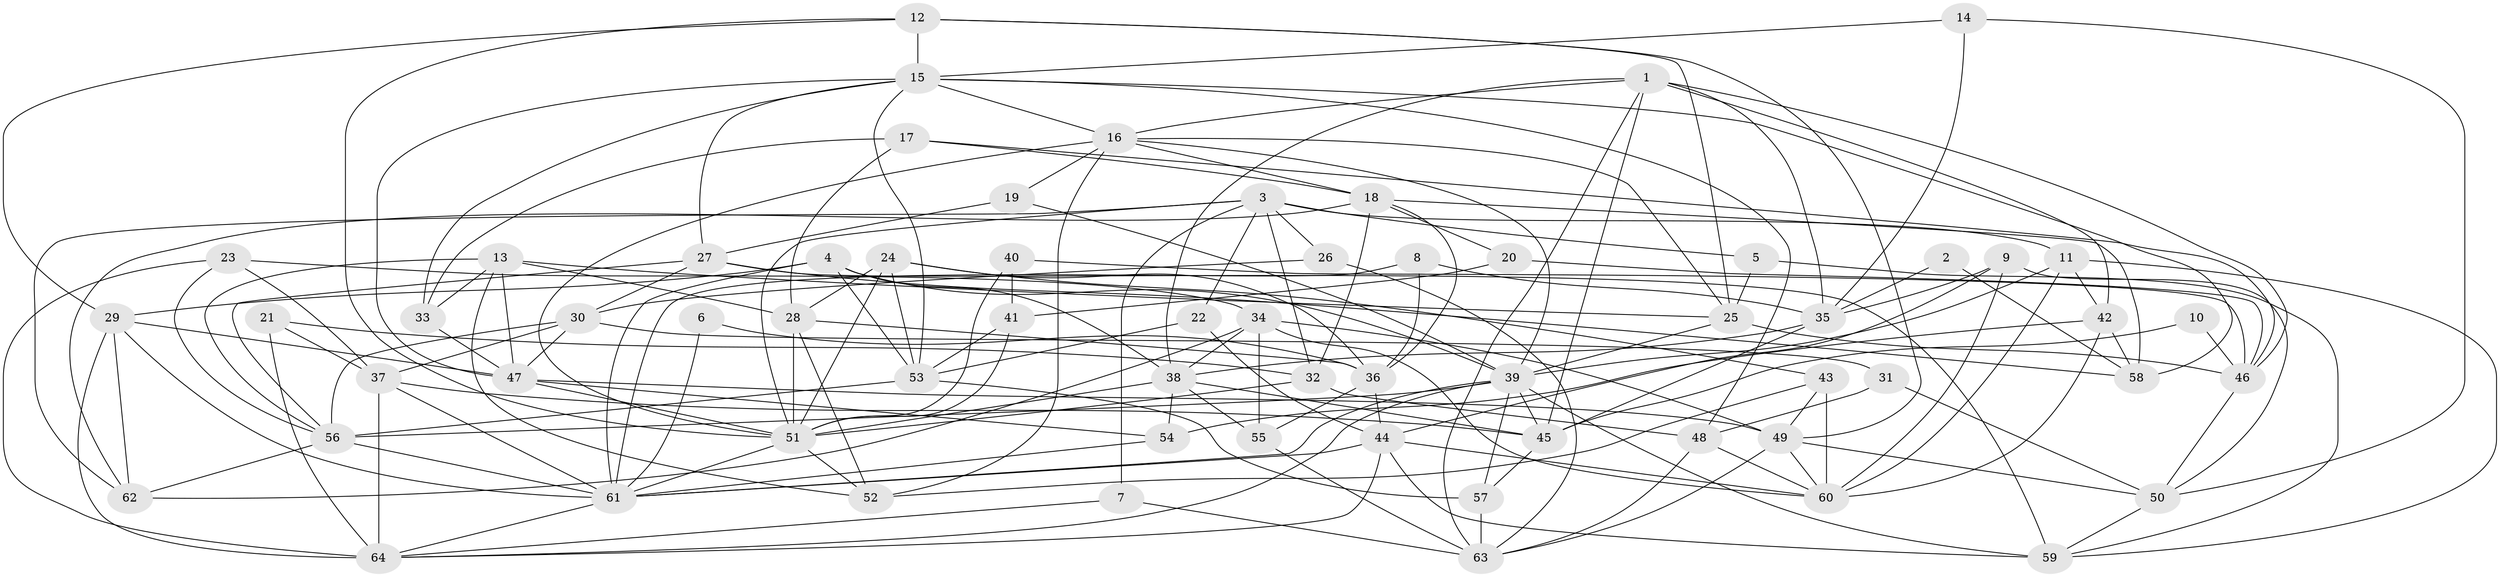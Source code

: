 // original degree distribution, {6: 0.07086614173228346, 4: 0.3228346456692913, 3: 0.28346456692913385, 5: 0.1968503937007874, 2: 0.08661417322834646, 7: 0.03937007874015748}
// Generated by graph-tools (version 1.1) at 2025/50/03/09/25 03:50:10]
// undirected, 64 vertices, 177 edges
graph export_dot {
graph [start="1"]
  node [color=gray90,style=filled];
  1;
  2;
  3;
  4;
  5;
  6;
  7;
  8;
  9;
  10;
  11;
  12;
  13;
  14;
  15;
  16;
  17;
  18;
  19;
  20;
  21;
  22;
  23;
  24;
  25;
  26;
  27;
  28;
  29;
  30;
  31;
  32;
  33;
  34;
  35;
  36;
  37;
  38;
  39;
  40;
  41;
  42;
  43;
  44;
  45;
  46;
  47;
  48;
  49;
  50;
  51;
  52;
  53;
  54;
  55;
  56;
  57;
  58;
  59;
  60;
  61;
  62;
  63;
  64;
  1 -- 16 [weight=1.0];
  1 -- 35 [weight=1.0];
  1 -- 38 [weight=1.0];
  1 -- 42 [weight=1.0];
  1 -- 45 [weight=1.0];
  1 -- 46 [weight=1.0];
  1 -- 63 [weight=1.0];
  2 -- 35 [weight=1.0];
  2 -- 58 [weight=1.0];
  3 -- 5 [weight=1.0];
  3 -- 7 [weight=1.0];
  3 -- 11 [weight=1.0];
  3 -- 22 [weight=1.0];
  3 -- 26 [weight=1.0];
  3 -- 32 [weight=1.0];
  3 -- 51 [weight=1.0];
  3 -- 62 [weight=1.0];
  4 -- 29 [weight=1.0];
  4 -- 38 [weight=1.0];
  4 -- 39 [weight=1.0];
  4 -- 53 [weight=1.0];
  4 -- 61 [weight=1.0];
  5 -- 25 [weight=1.0];
  5 -- 59 [weight=1.0];
  6 -- 36 [weight=1.0];
  6 -- 61 [weight=1.0];
  7 -- 63 [weight=1.0];
  7 -- 64 [weight=1.0];
  8 -- 35 [weight=1.0];
  8 -- 36 [weight=1.0];
  8 -- 61 [weight=1.0];
  9 -- 35 [weight=1.0];
  9 -- 44 [weight=1.0];
  9 -- 50 [weight=1.0];
  9 -- 60 [weight=1.0];
  10 -- 45 [weight=1.0];
  10 -- 46 [weight=1.0];
  11 -- 39 [weight=1.0];
  11 -- 42 [weight=1.0];
  11 -- 59 [weight=1.0];
  11 -- 60 [weight=1.0];
  12 -- 15 [weight=1.0];
  12 -- 25 [weight=1.0];
  12 -- 29 [weight=1.0];
  12 -- 49 [weight=1.0];
  12 -- 51 [weight=1.0];
  13 -- 25 [weight=1.0];
  13 -- 28 [weight=1.0];
  13 -- 33 [weight=1.0];
  13 -- 47 [weight=1.0];
  13 -- 52 [weight=1.0];
  13 -- 56 [weight=1.0];
  14 -- 15 [weight=1.0];
  14 -- 35 [weight=1.0];
  14 -- 50 [weight=1.0];
  15 -- 16 [weight=1.0];
  15 -- 27 [weight=1.0];
  15 -- 33 [weight=1.0];
  15 -- 47 [weight=1.0];
  15 -- 48 [weight=1.0];
  15 -- 53 [weight=1.0];
  15 -- 58 [weight=1.0];
  16 -- 18 [weight=1.0];
  16 -- 19 [weight=1.0];
  16 -- 25 [weight=1.0];
  16 -- 39 [weight=1.0];
  16 -- 51 [weight=1.0];
  16 -- 52 [weight=1.0];
  17 -- 18 [weight=1.0];
  17 -- 28 [weight=1.0];
  17 -- 33 [weight=1.0];
  17 -- 46 [weight=1.0];
  18 -- 20 [weight=1.0];
  18 -- 32 [weight=1.0];
  18 -- 36 [weight=1.0];
  18 -- 58 [weight=1.0];
  18 -- 62 [weight=1.0];
  19 -- 27 [weight=1.0];
  19 -- 39 [weight=1.0];
  20 -- 41 [weight=1.0];
  20 -- 46 [weight=1.0];
  21 -- 32 [weight=1.0];
  21 -- 37 [weight=1.0];
  21 -- 64 [weight=2.0];
  22 -- 44 [weight=1.0];
  22 -- 53 [weight=1.0];
  23 -- 34 [weight=1.0];
  23 -- 37 [weight=1.0];
  23 -- 56 [weight=1.0];
  23 -- 64 [weight=1.0];
  24 -- 28 [weight=1.0];
  24 -- 36 [weight=1.0];
  24 -- 43 [weight=1.0];
  24 -- 51 [weight=1.0];
  24 -- 53 [weight=1.0];
  25 -- 39 [weight=1.0];
  25 -- 46 [weight=1.0];
  26 -- 30 [weight=1.0];
  26 -- 63 [weight=1.0];
  27 -- 30 [weight=1.0];
  27 -- 56 [weight=1.0];
  27 -- 58 [weight=1.0];
  27 -- 59 [weight=1.0];
  28 -- 36 [weight=1.0];
  28 -- 51 [weight=1.0];
  28 -- 52 [weight=1.0];
  29 -- 47 [weight=2.0];
  29 -- 61 [weight=1.0];
  29 -- 62 [weight=1.0];
  29 -- 64 [weight=1.0];
  30 -- 31 [weight=1.0];
  30 -- 37 [weight=1.0];
  30 -- 47 [weight=1.0];
  30 -- 56 [weight=2.0];
  31 -- 48 [weight=1.0];
  31 -- 50 [weight=1.0];
  32 -- 48 [weight=1.0];
  32 -- 51 [weight=1.0];
  33 -- 47 [weight=1.0];
  34 -- 38 [weight=1.0];
  34 -- 49 [weight=1.0];
  34 -- 55 [weight=1.0];
  34 -- 60 [weight=1.0];
  34 -- 62 [weight=1.0];
  35 -- 38 [weight=1.0];
  35 -- 45 [weight=1.0];
  36 -- 44 [weight=1.0];
  36 -- 55 [weight=1.0];
  37 -- 45 [weight=1.0];
  37 -- 61 [weight=1.0];
  37 -- 64 [weight=1.0];
  38 -- 45 [weight=1.0];
  38 -- 51 [weight=1.0];
  38 -- 54 [weight=1.0];
  38 -- 55 [weight=1.0];
  39 -- 45 [weight=2.0];
  39 -- 56 [weight=1.0];
  39 -- 57 [weight=1.0];
  39 -- 59 [weight=1.0];
  39 -- 61 [weight=1.0];
  39 -- 64 [weight=1.0];
  40 -- 41 [weight=1.0];
  40 -- 46 [weight=1.0];
  40 -- 51 [weight=1.0];
  41 -- 51 [weight=1.0];
  41 -- 53 [weight=1.0];
  42 -- 54 [weight=1.0];
  42 -- 58 [weight=1.0];
  42 -- 60 [weight=1.0];
  43 -- 49 [weight=1.0];
  43 -- 52 [weight=1.0];
  43 -- 60 [weight=1.0];
  44 -- 59 [weight=1.0];
  44 -- 60 [weight=1.0];
  44 -- 61 [weight=1.0];
  44 -- 64 [weight=1.0];
  45 -- 57 [weight=1.0];
  46 -- 50 [weight=1.0];
  47 -- 49 [weight=1.0];
  47 -- 51 [weight=1.0];
  47 -- 54 [weight=1.0];
  48 -- 60 [weight=1.0];
  48 -- 63 [weight=1.0];
  49 -- 50 [weight=1.0];
  49 -- 60 [weight=1.0];
  49 -- 63 [weight=1.0];
  50 -- 59 [weight=1.0];
  51 -- 52 [weight=1.0];
  51 -- 61 [weight=1.0];
  53 -- 56 [weight=1.0];
  53 -- 57 [weight=1.0];
  54 -- 61 [weight=1.0];
  55 -- 63 [weight=1.0];
  56 -- 61 [weight=2.0];
  56 -- 62 [weight=1.0];
  57 -- 63 [weight=1.0];
  61 -- 64 [weight=1.0];
}
